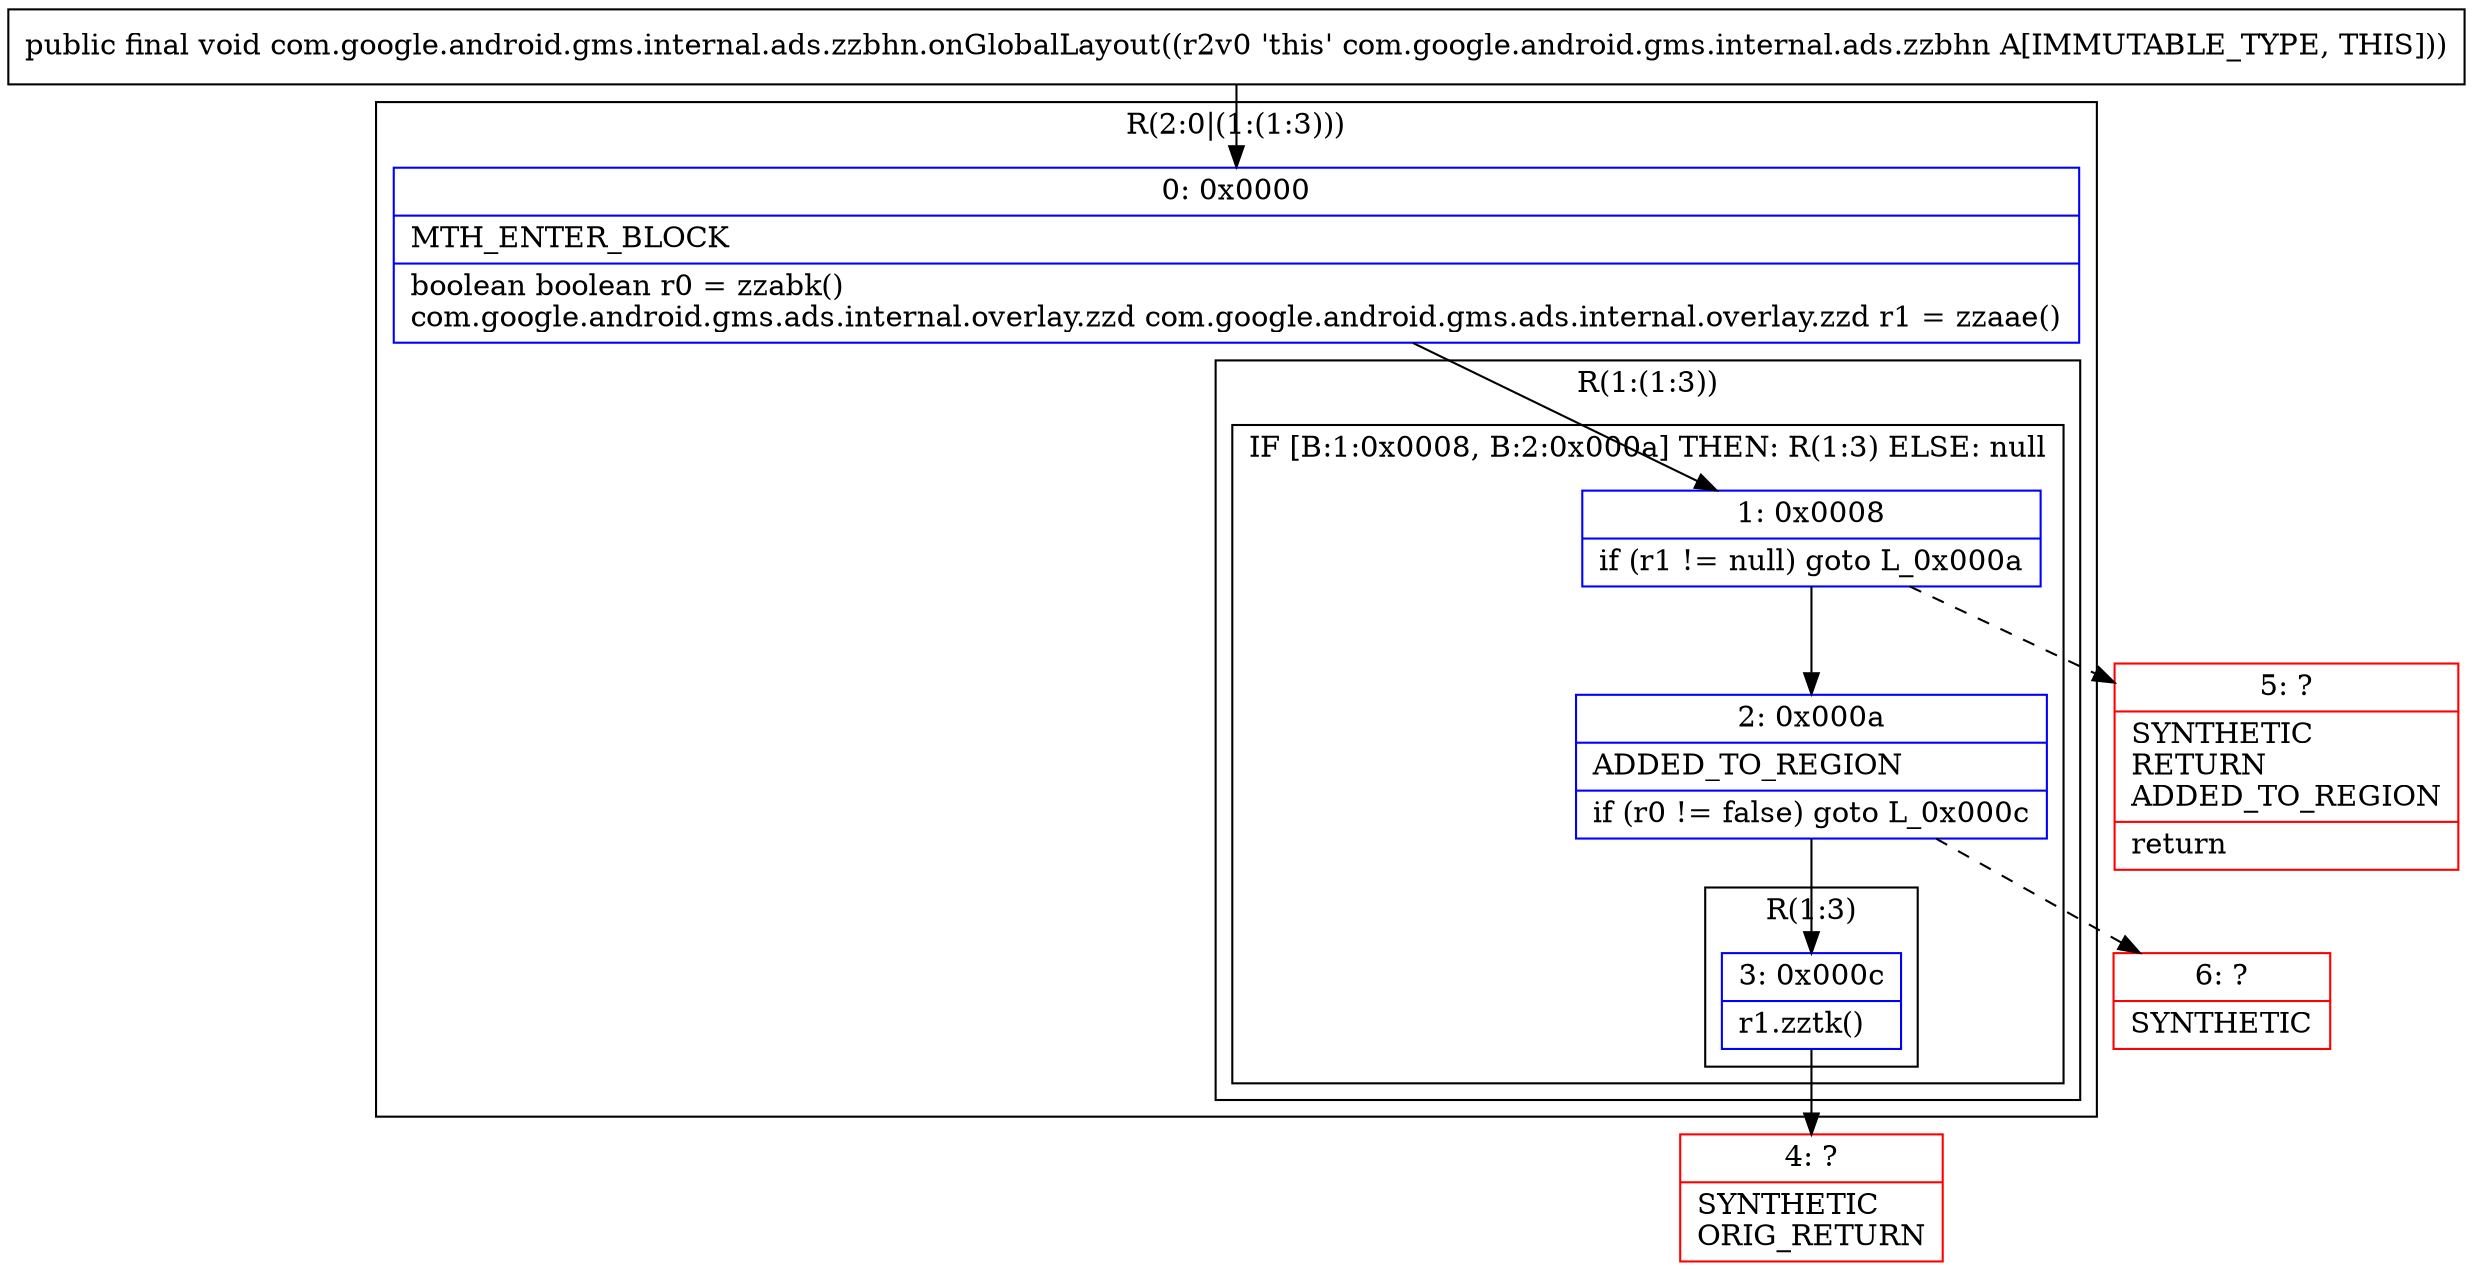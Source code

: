 digraph "CFG forcom.google.android.gms.internal.ads.zzbhn.onGlobalLayout()V" {
subgraph cluster_Region_1159506525 {
label = "R(2:0|(1:(1:3)))";
node [shape=record,color=blue];
Node_0 [shape=record,label="{0\:\ 0x0000|MTH_ENTER_BLOCK\l|boolean boolean r0 = zzabk()\lcom.google.android.gms.ads.internal.overlay.zzd com.google.android.gms.ads.internal.overlay.zzd r1 = zzaae()\l}"];
subgraph cluster_Region_1125441276 {
label = "R(1:(1:3))";
node [shape=record,color=blue];
subgraph cluster_IfRegion_535285437 {
label = "IF [B:1:0x0008, B:2:0x000a] THEN: R(1:3) ELSE: null";
node [shape=record,color=blue];
Node_1 [shape=record,label="{1\:\ 0x0008|if (r1 != null) goto L_0x000a\l}"];
Node_2 [shape=record,label="{2\:\ 0x000a|ADDED_TO_REGION\l|if (r0 != false) goto L_0x000c\l}"];
subgraph cluster_Region_287443525 {
label = "R(1:3)";
node [shape=record,color=blue];
Node_3 [shape=record,label="{3\:\ 0x000c|r1.zztk()\l}"];
}
}
}
}
Node_4 [shape=record,color=red,label="{4\:\ ?|SYNTHETIC\lORIG_RETURN\l}"];
Node_5 [shape=record,color=red,label="{5\:\ ?|SYNTHETIC\lRETURN\lADDED_TO_REGION\l|return\l}"];
Node_6 [shape=record,color=red,label="{6\:\ ?|SYNTHETIC\l}"];
MethodNode[shape=record,label="{public final void com.google.android.gms.internal.ads.zzbhn.onGlobalLayout((r2v0 'this' com.google.android.gms.internal.ads.zzbhn A[IMMUTABLE_TYPE, THIS])) }"];
MethodNode -> Node_0;
Node_0 -> Node_1;
Node_1 -> Node_2;
Node_1 -> Node_5[style=dashed];
Node_2 -> Node_3;
Node_2 -> Node_6[style=dashed];
Node_3 -> Node_4;
}

